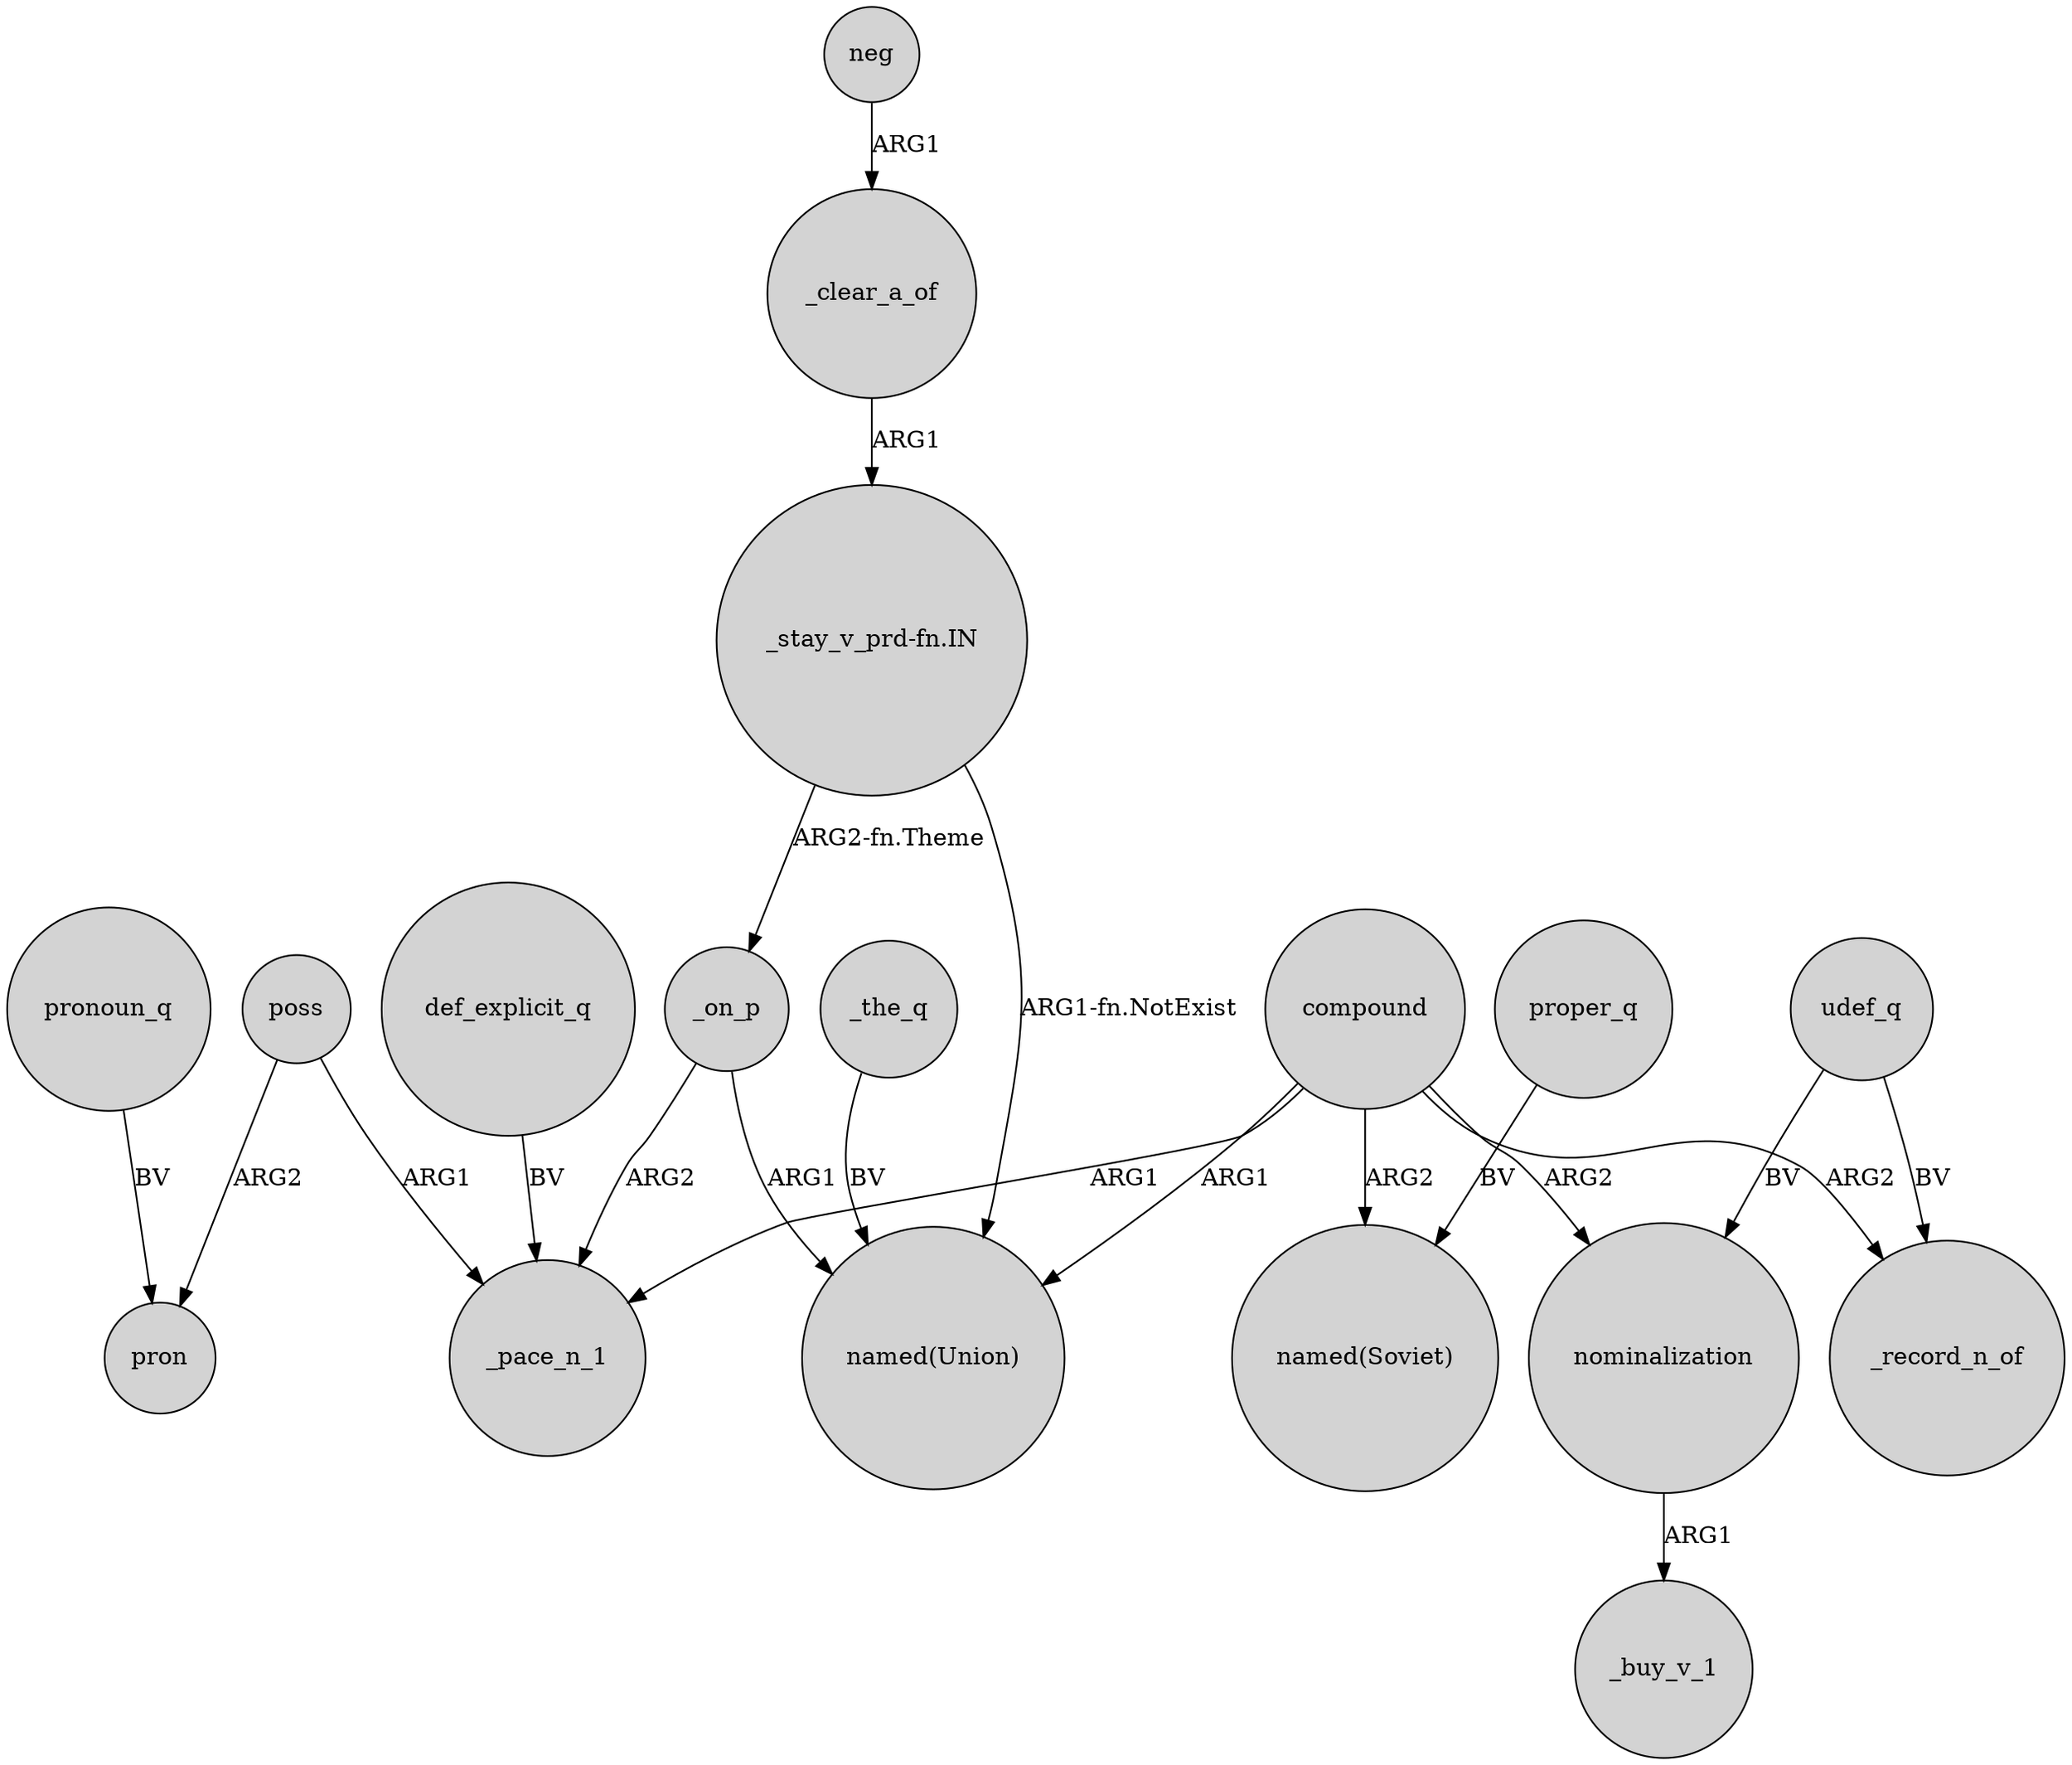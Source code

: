 digraph {
	node [shape=circle style=filled]
	poss -> pron [label=ARG2]
	_clear_a_of -> "_stay_v_prd-fn.IN" [label=ARG1]
	"_stay_v_prd-fn.IN" -> _on_p [label="ARG2-fn.Theme"]
	udef_q -> _record_n_of [label=BV]
	compound -> nominalization [label=ARG2]
	nominalization -> _buy_v_1 [label=ARG1]
	proper_q -> "named(Soviet)" [label=BV]
	"_stay_v_prd-fn.IN" -> "named(Union)" [label="ARG1-fn.NotExist"]
	neg -> _clear_a_of [label=ARG1]
	compound -> _record_n_of [label=ARG2]
	_the_q -> "named(Union)" [label=BV]
	compound -> _pace_n_1 [label=ARG1]
	pronoun_q -> pron [label=BV]
	def_explicit_q -> _pace_n_1 [label=BV]
	compound -> "named(Union)" [label=ARG1]
	compound -> "named(Soviet)" [label=ARG2]
	_on_p -> "named(Union)" [label=ARG1]
	udef_q -> nominalization [label=BV]
	poss -> _pace_n_1 [label=ARG1]
	_on_p -> _pace_n_1 [label=ARG2]
}
